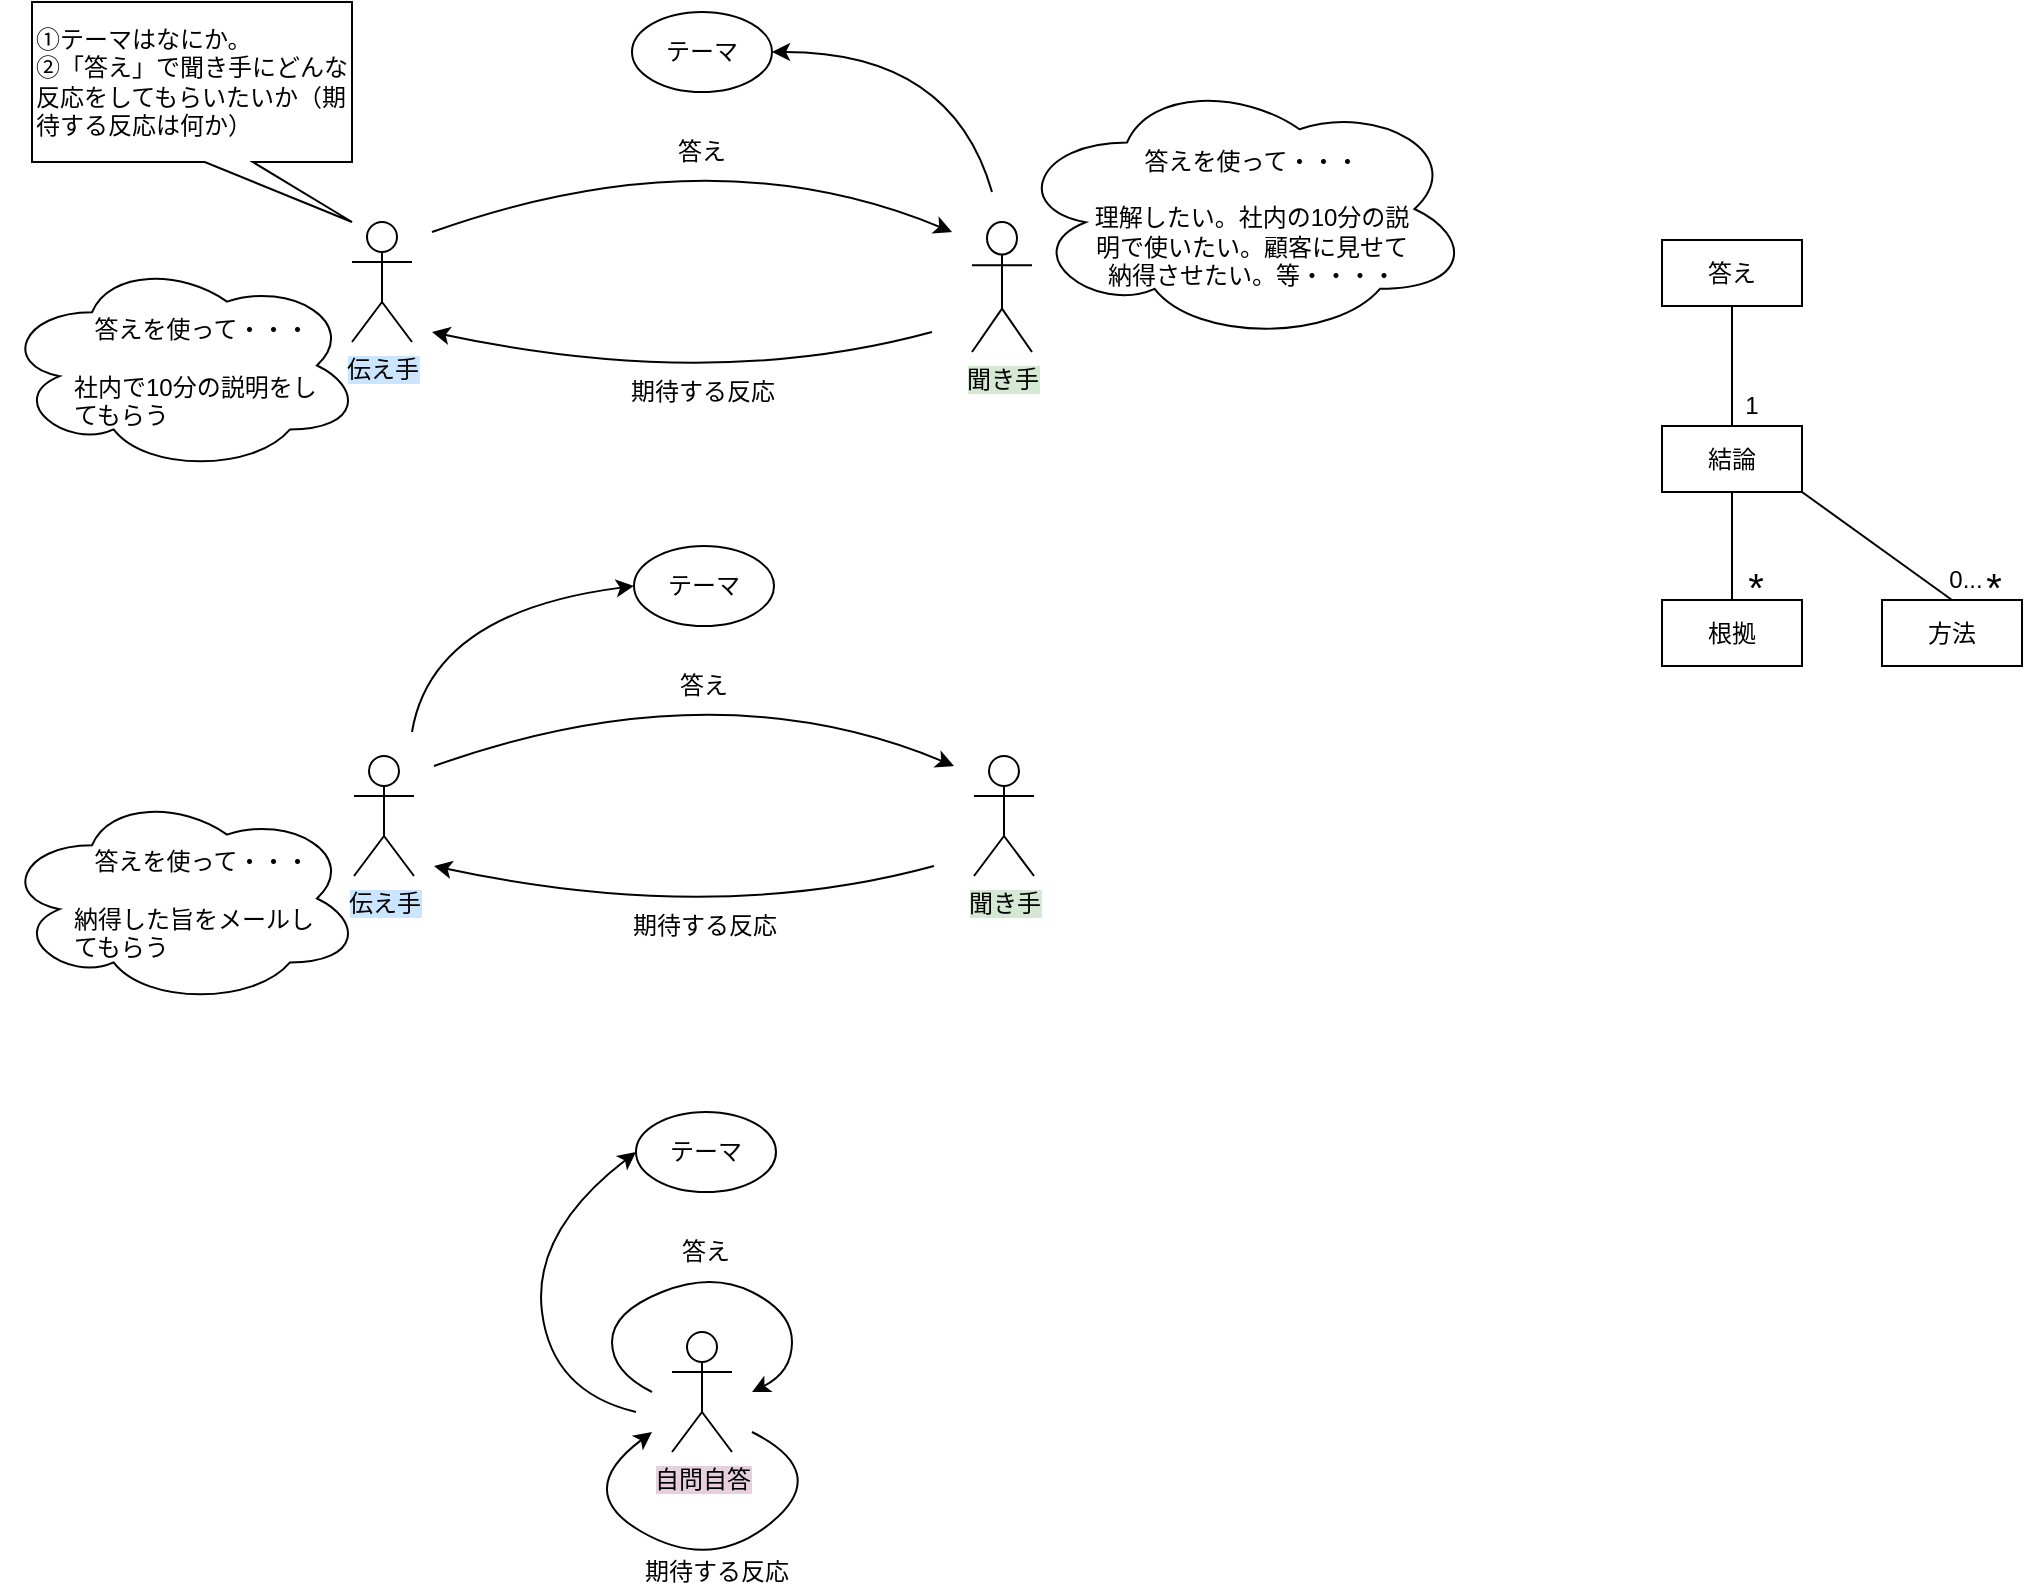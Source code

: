 <mxfile version="12.4.8" type="github">
  <diagram id="cFRN1qiqrtDCCVnT4NeD" name="Page-1">
    <mxGraphModel dx="1800" dy="588" grid="1" gridSize="10" guides="1" tooltips="1" connect="1" arrows="1" fold="1" page="1" pageScale="1" pageWidth="827" pageHeight="1169" math="0" shadow="0">
      <root>
        <mxCell id="0"/>
        <mxCell id="1" parent="0"/>
        <mxCell id="iUNpqNU1USU1O7P9q8eT-1" value="&lt;span style=&quot;background-color: rgb(204 , 229 , 255)&quot;&gt;伝え手&lt;/span&gt;" style="shape=umlActor;verticalLabelPosition=bottom;labelBackgroundColor=#ffffff;verticalAlign=top;html=1;outlineConnect=0;" vertex="1" parent="1">
          <mxGeometry x="160" y="185" width="30" height="60" as="geometry"/>
        </mxCell>
        <mxCell id="iUNpqNU1USU1O7P9q8eT-2" value="&lt;span style=&quot;background-color: rgb(213 , 232 , 212)&quot;&gt;聞き手&lt;/span&gt;" style="shape=umlActor;verticalLabelPosition=bottom;labelBackgroundColor=#ffffff;verticalAlign=top;html=1;outlineConnect=0;" vertex="1" parent="1">
          <mxGeometry x="470" y="185" width="30" height="65" as="geometry"/>
        </mxCell>
        <mxCell id="iUNpqNU1USU1O7P9q8eT-3" value="テーマ" style="ellipse;whiteSpace=wrap;html=1;" vertex="1" parent="1">
          <mxGeometry x="300" y="80" width="70" height="40" as="geometry"/>
        </mxCell>
        <mxCell id="iUNpqNU1USU1O7P9q8eT-4" value="" style="curved=1;endArrow=classic;html=1;entryX=1;entryY=0.5;entryDx=0;entryDy=0;" edge="1" parent="1" target="iUNpqNU1USU1O7P9q8eT-3">
          <mxGeometry width="50" height="50" relative="1" as="geometry">
            <mxPoint x="480" y="170" as="sourcePoint"/>
            <mxPoint x="210" y="260" as="targetPoint"/>
            <Array as="points">
              <mxPoint x="460" y="100"/>
            </Array>
          </mxGeometry>
        </mxCell>
        <mxCell id="iUNpqNU1USU1O7P9q8eT-5" value="答え" style="text;html=1;strokeColor=none;fillColor=none;align=center;verticalAlign=middle;whiteSpace=wrap;rounded=0;" vertex="1" parent="1">
          <mxGeometry x="315" y="140" width="40" height="20" as="geometry"/>
        </mxCell>
        <mxCell id="iUNpqNU1USU1O7P9q8eT-9" value="" style="curved=1;endArrow=classic;html=1;" edge="1" parent="1">
          <mxGeometry width="50" height="50" relative="1" as="geometry">
            <mxPoint x="200" y="190" as="sourcePoint"/>
            <mxPoint x="460" y="190" as="targetPoint"/>
            <Array as="points">
              <mxPoint x="340" y="140"/>
            </Array>
          </mxGeometry>
        </mxCell>
        <mxCell id="iUNpqNU1USU1O7P9q8eT-11" value="" style="curved=1;endArrow=classic;html=1;" edge="1" parent="1">
          <mxGeometry width="50" height="50" relative="1" as="geometry">
            <mxPoint x="450" y="240" as="sourcePoint"/>
            <mxPoint x="200" y="240" as="targetPoint"/>
            <Array as="points">
              <mxPoint x="340" y="270"/>
            </Array>
          </mxGeometry>
        </mxCell>
        <mxCell id="iUNpqNU1USU1O7P9q8eT-12" value="期待する反応" style="text;html=1;strokeColor=none;fillColor=none;align=center;verticalAlign=middle;whiteSpace=wrap;rounded=0;" vertex="1" parent="1">
          <mxGeometry x="292.5" y="260" width="85" height="20" as="geometry"/>
        </mxCell>
        <mxCell id="iUNpqNU1USU1O7P9q8eT-33" value="&lt;span style=&quot;background-color: rgb(204 , 229 , 255)&quot;&gt;伝え手&lt;/span&gt;" style="shape=umlActor;verticalLabelPosition=bottom;labelBackgroundColor=#ffffff;verticalAlign=top;html=1;outlineConnect=0;" vertex="1" parent="1">
          <mxGeometry x="161" y="452" width="30" height="60" as="geometry"/>
        </mxCell>
        <mxCell id="iUNpqNU1USU1O7P9q8eT-34" value="&lt;span style=&quot;background-color: rgb(213 , 232 , 212)&quot;&gt;聞き手&lt;/span&gt;" style="shape=umlActor;verticalLabelPosition=bottom;labelBackgroundColor=#ffffff;verticalAlign=top;html=1;outlineConnect=0;" vertex="1" parent="1">
          <mxGeometry x="471" y="452" width="30" height="60" as="geometry"/>
        </mxCell>
        <mxCell id="iUNpqNU1USU1O7P9q8eT-35" value="テーマ" style="ellipse;whiteSpace=wrap;html=1;" vertex="1" parent="1">
          <mxGeometry x="301" y="347" width="70" height="40" as="geometry"/>
        </mxCell>
        <mxCell id="iUNpqNU1USU1O7P9q8eT-36" value="" style="curved=1;endArrow=classic;html=1;entryX=0;entryY=0.5;entryDx=0;entryDy=0;" edge="1" parent="1" target="iUNpqNU1USU1O7P9q8eT-35">
          <mxGeometry width="50" height="50" relative="1" as="geometry">
            <mxPoint x="190" y="440" as="sourcePoint"/>
            <mxPoint x="211" y="527" as="targetPoint"/>
            <Array as="points">
              <mxPoint x="200" y="380"/>
            </Array>
          </mxGeometry>
        </mxCell>
        <mxCell id="iUNpqNU1USU1O7P9q8eT-37" value="答え" style="text;html=1;strokeColor=none;fillColor=none;align=center;verticalAlign=middle;whiteSpace=wrap;rounded=0;" vertex="1" parent="1">
          <mxGeometry x="316" y="407" width="40" height="20" as="geometry"/>
        </mxCell>
        <mxCell id="iUNpqNU1USU1O7P9q8eT-38" value="" style="curved=1;endArrow=classic;html=1;" edge="1" parent="1">
          <mxGeometry width="50" height="50" relative="1" as="geometry">
            <mxPoint x="201" y="457" as="sourcePoint"/>
            <mxPoint x="461" y="457" as="targetPoint"/>
            <Array as="points">
              <mxPoint x="341" y="407"/>
            </Array>
          </mxGeometry>
        </mxCell>
        <mxCell id="iUNpqNU1USU1O7P9q8eT-39" value="" style="curved=1;endArrow=classic;html=1;" edge="1" parent="1">
          <mxGeometry width="50" height="50" relative="1" as="geometry">
            <mxPoint x="451" y="507" as="sourcePoint"/>
            <mxPoint x="201" y="507" as="targetPoint"/>
            <Array as="points">
              <mxPoint x="341" y="537"/>
            </Array>
          </mxGeometry>
        </mxCell>
        <mxCell id="iUNpqNU1USU1O7P9q8eT-40" value="期待する反応" style="text;html=1;strokeColor=none;fillColor=none;align=center;verticalAlign=middle;whiteSpace=wrap;rounded=0;" vertex="1" parent="1">
          <mxGeometry x="293.5" y="527" width="85" height="20" as="geometry"/>
        </mxCell>
        <mxCell id="iUNpqNU1USU1O7P9q8eT-41" value="&lt;span style=&quot;background-color: rgb(230 , 208 , 222)&quot;&gt;自問自答&lt;/span&gt;" style="shape=umlActor;verticalLabelPosition=bottom;labelBackgroundColor=#ffffff;verticalAlign=top;html=1;outlineConnect=0;" vertex="1" parent="1">
          <mxGeometry x="320" y="740" width="30" height="60" as="geometry"/>
        </mxCell>
        <mxCell id="iUNpqNU1USU1O7P9q8eT-42" value="テーマ" style="ellipse;whiteSpace=wrap;html=1;" vertex="1" parent="1">
          <mxGeometry x="302" y="630" width="70" height="40" as="geometry"/>
        </mxCell>
        <mxCell id="iUNpqNU1USU1O7P9q8eT-43" value="" style="curved=1;endArrow=classic;html=1;entryX=0;entryY=0.5;entryDx=0;entryDy=0;" edge="1" parent="1" target="iUNpqNU1USU1O7P9q8eT-42">
          <mxGeometry width="50" height="50" relative="1" as="geometry">
            <mxPoint x="302" y="780" as="sourcePoint"/>
            <mxPoint x="212" y="810" as="targetPoint"/>
            <Array as="points">
              <mxPoint x="260" y="770"/>
              <mxPoint x="250" y="690"/>
            </Array>
          </mxGeometry>
        </mxCell>
        <mxCell id="iUNpqNU1USU1O7P9q8eT-44" value="答え" style="text;html=1;strokeColor=none;fillColor=none;align=center;verticalAlign=middle;whiteSpace=wrap;rounded=0;" vertex="1" parent="1">
          <mxGeometry x="317" y="690" width="40" height="20" as="geometry"/>
        </mxCell>
        <mxCell id="iUNpqNU1USU1O7P9q8eT-45" value="" style="curved=1;endArrow=classic;html=1;" edge="1" parent="1">
          <mxGeometry width="50" height="50" relative="1" as="geometry">
            <mxPoint x="310" y="770" as="sourcePoint"/>
            <mxPoint x="360" y="770" as="targetPoint"/>
            <Array as="points">
              <mxPoint x="290" y="760"/>
              <mxPoint x="290" y="730"/>
              <mxPoint x="340" y="710"/>
              <mxPoint x="380" y="730"/>
              <mxPoint x="380" y="760"/>
            </Array>
          </mxGeometry>
        </mxCell>
        <mxCell id="iUNpqNU1USU1O7P9q8eT-46" value="" style="curved=1;endArrow=classic;html=1;" edge="1" parent="1">
          <mxGeometry width="50" height="50" relative="1" as="geometry">
            <mxPoint x="360" y="790" as="sourcePoint"/>
            <mxPoint x="310" y="790" as="targetPoint"/>
            <Array as="points">
              <mxPoint x="400" y="810"/>
              <mxPoint x="340" y="860"/>
              <mxPoint x="270" y="820"/>
            </Array>
          </mxGeometry>
        </mxCell>
        <mxCell id="iUNpqNU1USU1O7P9q8eT-47" value="期待する反応" style="text;html=1;strokeColor=none;fillColor=none;align=center;verticalAlign=middle;whiteSpace=wrap;rounded=0;" vertex="1" parent="1">
          <mxGeometry x="300" y="850" width="85" height="20" as="geometry"/>
        </mxCell>
        <mxCell id="iUNpqNU1USU1O7P9q8eT-52" value="①テーマはなにか。&lt;br&gt;&lt;div&gt;&lt;span&gt;②「答え」で聞き手にどんな反応をしてもらいたいか（期待する反応は何か）&lt;/span&gt;&lt;/div&gt;" style="shape=callout;whiteSpace=wrap;html=1;perimeter=calloutPerimeter;base=24;size=30;position=0.54;position2=1;align=left;" vertex="1" parent="1">
          <mxGeometry y="75" width="160" height="110" as="geometry"/>
        </mxCell>
        <mxCell id="iUNpqNU1USU1O7P9q8eT-54" value="答え" style="rounded=0;whiteSpace=wrap;html=1;" vertex="1" parent="1">
          <mxGeometry x="815" y="194" width="70" height="33" as="geometry"/>
        </mxCell>
        <mxCell id="iUNpqNU1USU1O7P9q8eT-55" value="結論" style="rounded=0;whiteSpace=wrap;html=1;" vertex="1" parent="1">
          <mxGeometry x="815" y="287" width="70" height="33" as="geometry"/>
        </mxCell>
        <mxCell id="iUNpqNU1USU1O7P9q8eT-56" value="根拠&lt;span style=&quot;color: rgba(0 , 0 , 0 , 0) ; font-family: monospace ; font-size: 0px ; white-space: nowrap&quot;&gt;%3CmxGraphModel%3E%3Croot%3E%3CmxCell%20id%3D%220%22%2F%3E%3CmxCell%20id%3D%221%22%20parent%3D%220%22%2F%3E%3CmxCell%20id%3D%222%22%20value%3D%22%E7%B5%90%E8%AB%96%22%20style%3D%22rounded%3D0%3BwhiteSpace%3Dwrap%3Bhtml%3D1%3B%22%20vertex%3D%221%22%20parent%3D%221%22%3E%3CmxGeometry%20x%3D%22910%22%20y%3D%22287%22%20width%3D%2270%22%20height%3D%2233%22%20as%3D%22geometry%22%2F%3E%3C%2FmxCell%3E%3C%2Froot%3E%3C%2FmxGraphModel%3E&lt;/span&gt;" style="rounded=0;whiteSpace=wrap;html=1;" vertex="1" parent="1">
          <mxGeometry x="815" y="374" width="70" height="33" as="geometry"/>
        </mxCell>
        <mxCell id="iUNpqNU1USU1O7P9q8eT-57" value="方法" style="rounded=0;whiteSpace=wrap;html=1;" vertex="1" parent="1">
          <mxGeometry x="925" y="374" width="70" height="33" as="geometry"/>
        </mxCell>
        <mxCell id="iUNpqNU1USU1O7P9q8eT-58" value="" style="endArrow=none;html=1;exitX=0.5;exitY=1;exitDx=0;exitDy=0;entryX=0.5;entryY=0;entryDx=0;entryDy=0;" edge="1" parent="1" source="iUNpqNU1USU1O7P9q8eT-54" target="iUNpqNU1USU1O7P9q8eT-55">
          <mxGeometry width="50" height="50" relative="1" as="geometry">
            <mxPoint x="765" y="290" as="sourcePoint"/>
            <mxPoint x="815" y="240" as="targetPoint"/>
          </mxGeometry>
        </mxCell>
        <mxCell id="iUNpqNU1USU1O7P9q8eT-59" value="" style="endArrow=none;html=1;exitX=0.5;exitY=1;exitDx=0;exitDy=0;entryX=0.5;entryY=0;entryDx=0;entryDy=0;" edge="1" parent="1" source="iUNpqNU1USU1O7P9q8eT-55" target="iUNpqNU1USU1O7P9q8eT-56">
          <mxGeometry width="50" height="50" relative="1" as="geometry">
            <mxPoint x="755" y="313.5" as="sourcePoint"/>
            <mxPoint x="825" y="313.5" as="targetPoint"/>
          </mxGeometry>
        </mxCell>
        <mxCell id="iUNpqNU1USU1O7P9q8eT-60" value="" style="endArrow=none;html=1;exitX=1;exitY=1;exitDx=0;exitDy=0;entryX=0.5;entryY=0;entryDx=0;entryDy=0;" edge="1" parent="1" source="iUNpqNU1USU1O7P9q8eT-55" target="iUNpqNU1USU1O7P9q8eT-57">
          <mxGeometry width="50" height="50" relative="1" as="geometry">
            <mxPoint x="860" y="330" as="sourcePoint"/>
            <mxPoint x="860" y="384" as="targetPoint"/>
          </mxGeometry>
        </mxCell>
        <mxCell id="iUNpqNU1USU1O7P9q8eT-63" value="" style="ellipse;shape=cloud;whiteSpace=wrap;html=1;align=left;" vertex="1" parent="1">
          <mxGeometry x="490" y="112" width="230" height="133" as="geometry"/>
        </mxCell>
        <mxCell id="iUNpqNU1USU1O7P9q8eT-64" value="&lt;span style=&quot;text-align: left ; white-space: normal&quot;&gt;答えを使って・・・&lt;/span&gt;&lt;br style=&quot;text-align: left ; white-space: normal&quot;&gt;&lt;br style=&quot;text-align: left ; white-space: normal&quot;&gt;&lt;span style=&quot;text-align: left ; white-space: normal&quot;&gt;理解したい。社内の10分の説明で使いたい。顧客に見せて納得させたい。等・・・・&lt;/span&gt;" style="text;html=1;strokeColor=none;fillColor=none;align=center;verticalAlign=middle;whiteSpace=wrap;rounded=0;" vertex="1" parent="1">
          <mxGeometry x="530" y="148" width="160" height="70" as="geometry"/>
        </mxCell>
        <mxCell id="iUNpqNU1USU1O7P9q8eT-65" value="" style="ellipse;shape=cloud;whiteSpace=wrap;html=1;align=left;" vertex="1" parent="1">
          <mxGeometry x="-15" y="203.5" width="180" height="106.5" as="geometry"/>
        </mxCell>
        <mxCell id="iUNpqNU1USU1O7P9q8eT-69" value="&lt;span style=&quot;text-align: left ; white-space: normal&quot;&gt;答えを使って・・・&lt;/span&gt;&lt;br style=&quot;text-align: left ; white-space: normal&quot;&gt;&lt;br style=&quot;text-align: left ; white-space: normal&quot;&gt;&lt;div style=&quot;text-align: left&quot;&gt;&lt;span&gt;社内で10分の説明をしてもらう&lt;/span&gt;&lt;/div&gt;" style="text;html=1;strokeColor=none;fillColor=none;align=center;verticalAlign=middle;whiteSpace=wrap;rounded=0;" vertex="1" parent="1">
          <mxGeometry x="20" y="227" width="130" height="65" as="geometry"/>
        </mxCell>
        <mxCell id="iUNpqNU1USU1O7P9q8eT-70" value="" style="ellipse;shape=cloud;whiteSpace=wrap;html=1;align=left;" vertex="1" parent="1">
          <mxGeometry x="-15" y="470" width="180" height="106.5" as="geometry"/>
        </mxCell>
        <mxCell id="iUNpqNU1USU1O7P9q8eT-71" value="&lt;span style=&quot;text-align: left ; white-space: normal&quot;&gt;答えを使って・・・&lt;/span&gt;&lt;br style=&quot;text-align: left ; white-space: normal&quot;&gt;&lt;br style=&quot;text-align: left ; white-space: normal&quot;&gt;&lt;div style=&quot;text-align: left&quot;&gt;納得した旨をメールしてもらう&lt;/div&gt;" style="text;html=1;strokeColor=none;fillColor=none;align=center;verticalAlign=middle;whiteSpace=wrap;rounded=0;" vertex="1" parent="1">
          <mxGeometry x="20" y="493.75" width="130" height="65" as="geometry"/>
        </mxCell>
        <mxCell id="iUNpqNU1USU1O7P9q8eT-72" value="1" style="text;html=1;strokeColor=none;fillColor=none;align=center;verticalAlign=middle;whiteSpace=wrap;rounded=0;" vertex="1" parent="1">
          <mxGeometry x="840" y="267" width="40" height="20" as="geometry"/>
        </mxCell>
        <mxCell id="iUNpqNU1USU1O7P9q8eT-73" value="&lt;font style=&quot;font-size: 20px&quot;&gt;*&lt;/font&gt;" style="text;html=1;strokeColor=none;fillColor=none;align=center;verticalAlign=middle;whiteSpace=wrap;rounded=0;" vertex="1" parent="1">
          <mxGeometry x="842" y="357" width="40" height="20" as="geometry"/>
        </mxCell>
        <mxCell id="iUNpqNU1USU1O7P9q8eT-75" value="0..." style="text;html=1;strokeColor=none;fillColor=none;align=center;verticalAlign=middle;whiteSpace=wrap;rounded=0;" vertex="1" parent="1">
          <mxGeometry x="947" y="354" width="40" height="20" as="geometry"/>
        </mxCell>
        <mxCell id="iUNpqNU1USU1O7P9q8eT-76" value="&lt;font style=&quot;font-size: 20px&quot;&gt;*&lt;/font&gt;" style="text;html=1;strokeColor=none;fillColor=none;align=center;verticalAlign=middle;whiteSpace=wrap;rounded=0;" vertex="1" parent="1">
          <mxGeometry x="961" y="357" width="40" height="20" as="geometry"/>
        </mxCell>
      </root>
    </mxGraphModel>
  </diagram>
</mxfile>
